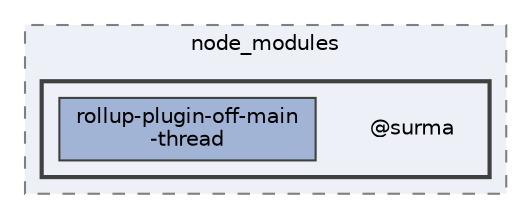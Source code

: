 digraph "pkiclassroomrescheduler/src/main/frontend/node_modules/@surma"
{
 // LATEX_PDF_SIZE
  bgcolor="transparent";
  edge [fontname=Helvetica,fontsize=10,labelfontname=Helvetica,labelfontsize=10];
  node [fontname=Helvetica,fontsize=10,shape=box,height=0.2,width=0.4];
  compound=true
  subgraph clusterdir_72953eda66ccb3a2722c28e1c3e6c23b {
    graph [ bgcolor="#edf0f7", pencolor="grey50", label="node_modules", fontname=Helvetica,fontsize=10 style="filled,dashed", URL="dir_72953eda66ccb3a2722c28e1c3e6c23b.html",tooltip=""]
  subgraph clusterdir_fed17ae247ffb7d39a107ba138db462b {
    graph [ bgcolor="#edf0f7", pencolor="grey25", label="", fontname=Helvetica,fontsize=10 style="filled,bold", URL="dir_fed17ae247ffb7d39a107ba138db462b.html",tooltip=""]
    dir_fed17ae247ffb7d39a107ba138db462b [shape=plaintext, label="@surma"];
  dir_3a45d7aecb22e557393fb71be1133dab [label="rollup-plugin-off-main\l-thread", fillcolor="#a2b4d6", color="grey25", style="filled", URL="dir_3a45d7aecb22e557393fb71be1133dab.html",tooltip=""];
  }
  }
}
